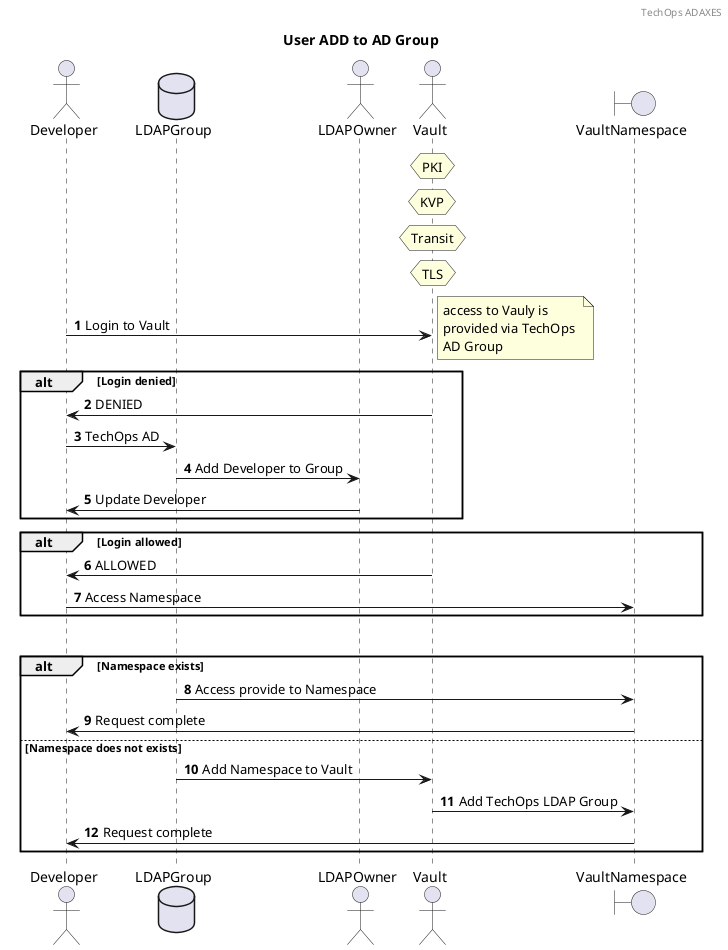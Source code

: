 @startuml

header TechOps ADAXES
title User ADD to AD Group
autonumber
actor Developer
database LDAPGroup
actor LDAPOwner
actor Vault
hnote over Vault: PKI 
hnote over Vault: KVP
hnote over Vault: Transit
hnote over Vault: TLS

boundary VaultNamespace
Developer -> Vault: Login to Vault

note right
    access to Vauly is 
    provided via TechOps 
    AD Group
end note
alt Login denied
    Vault -> Developer: DENIED
    Developer -> LDAPGroup: TechOps AD
    LDAPGroup -> LDAPOwner: Add Developer to Group
    LDAPOwner -> Developer: Update Developer
end

alt Login allowed
    Vault -> Developer: ALLOWED
    Developer -> VaultNamespace: Access Namespace
end


group Vault Namespace
alt Namespace exists
    LDAPGroup -> VaultNamespace: Access provide to Namespace
    VaultNamespace -> Developer: Request complete

else Namespace does not exists
    LDAPGroup -> Vault: Add Namespace to Vault
    Vault -> VaultNamespace: Add TechOps LDAP Group
    VaultNamespace -> Developer: Request complete
end



@enduml
